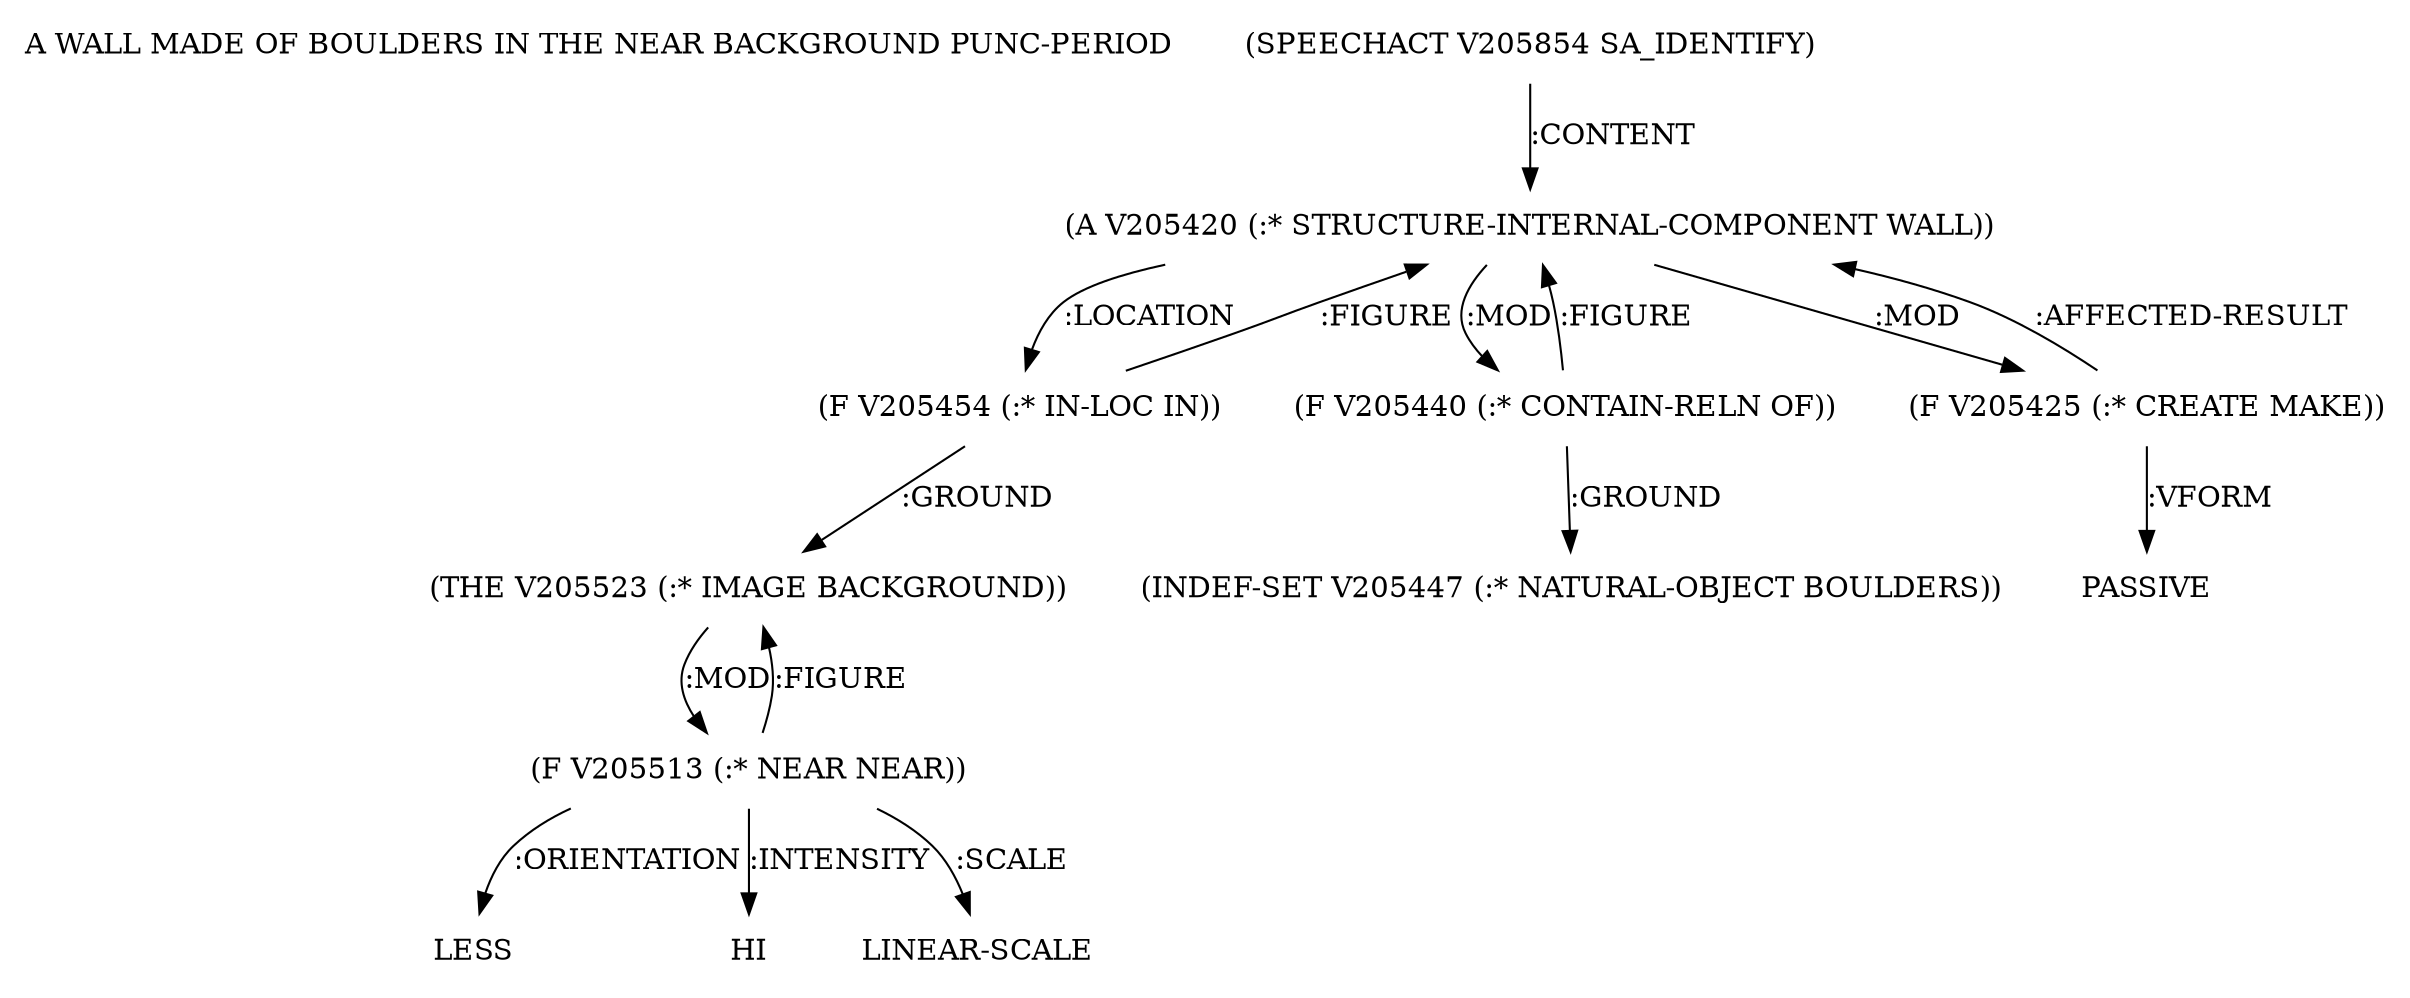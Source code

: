 digraph Terms {
  node [shape=none]
  "A WALL MADE OF BOULDERS IN THE NEAR BACKGROUND PUNC-PERIOD"
  "V205854" [label="(SPEECHACT V205854 SA_IDENTIFY)"]
  "V205854" -> "V205420" [label=":CONTENT"]
  "V205420" [label="(A V205420 (:* STRUCTURE-INTERNAL-COMPONENT WALL))"]
  "V205420" -> "V205454" [label=":LOCATION"]
  "V205420" -> "V205440" [label=":MOD"]
  "V205420" -> "V205425" [label=":MOD"]
  "V205425" [label="(F V205425 (:* CREATE MAKE))"]
  "V205425" -> "V205420" [label=":AFFECTED-RESULT"]
  "V205425" -> "NT206844" [label=":VFORM"]
  "NT206844" [label="PASSIVE"]
  "V205440" [label="(F V205440 (:* CONTAIN-RELN OF))"]
  "V205440" -> "V205447" [label=":GROUND"]
  "V205440" -> "V205420" [label=":FIGURE"]
  "V205447" [label="(INDEF-SET V205447 (:* NATURAL-OBJECT BOULDERS))"]
  "V205454" [label="(F V205454 (:* IN-LOC IN))"]
  "V205454" -> "V205523" [label=":GROUND"]
  "V205454" -> "V205420" [label=":FIGURE"]
  "V205523" [label="(THE V205523 (:* IMAGE BACKGROUND))"]
  "V205523" -> "V205513" [label=":MOD"]
  "V205513" [label="(F V205513 (:* NEAR NEAR))"]
  "V205513" -> "NT206845" [label=":ORIENTATION"]
  "NT206845" [label="LESS"]
  "V205513" -> "NT206846" [label=":INTENSITY"]
  "NT206846" [label="HI"]
  "V205513" -> "V205523" [label=":FIGURE"]
  "V205513" -> "NT206847" [label=":SCALE"]
  "NT206847" [label="LINEAR-SCALE"]
}
